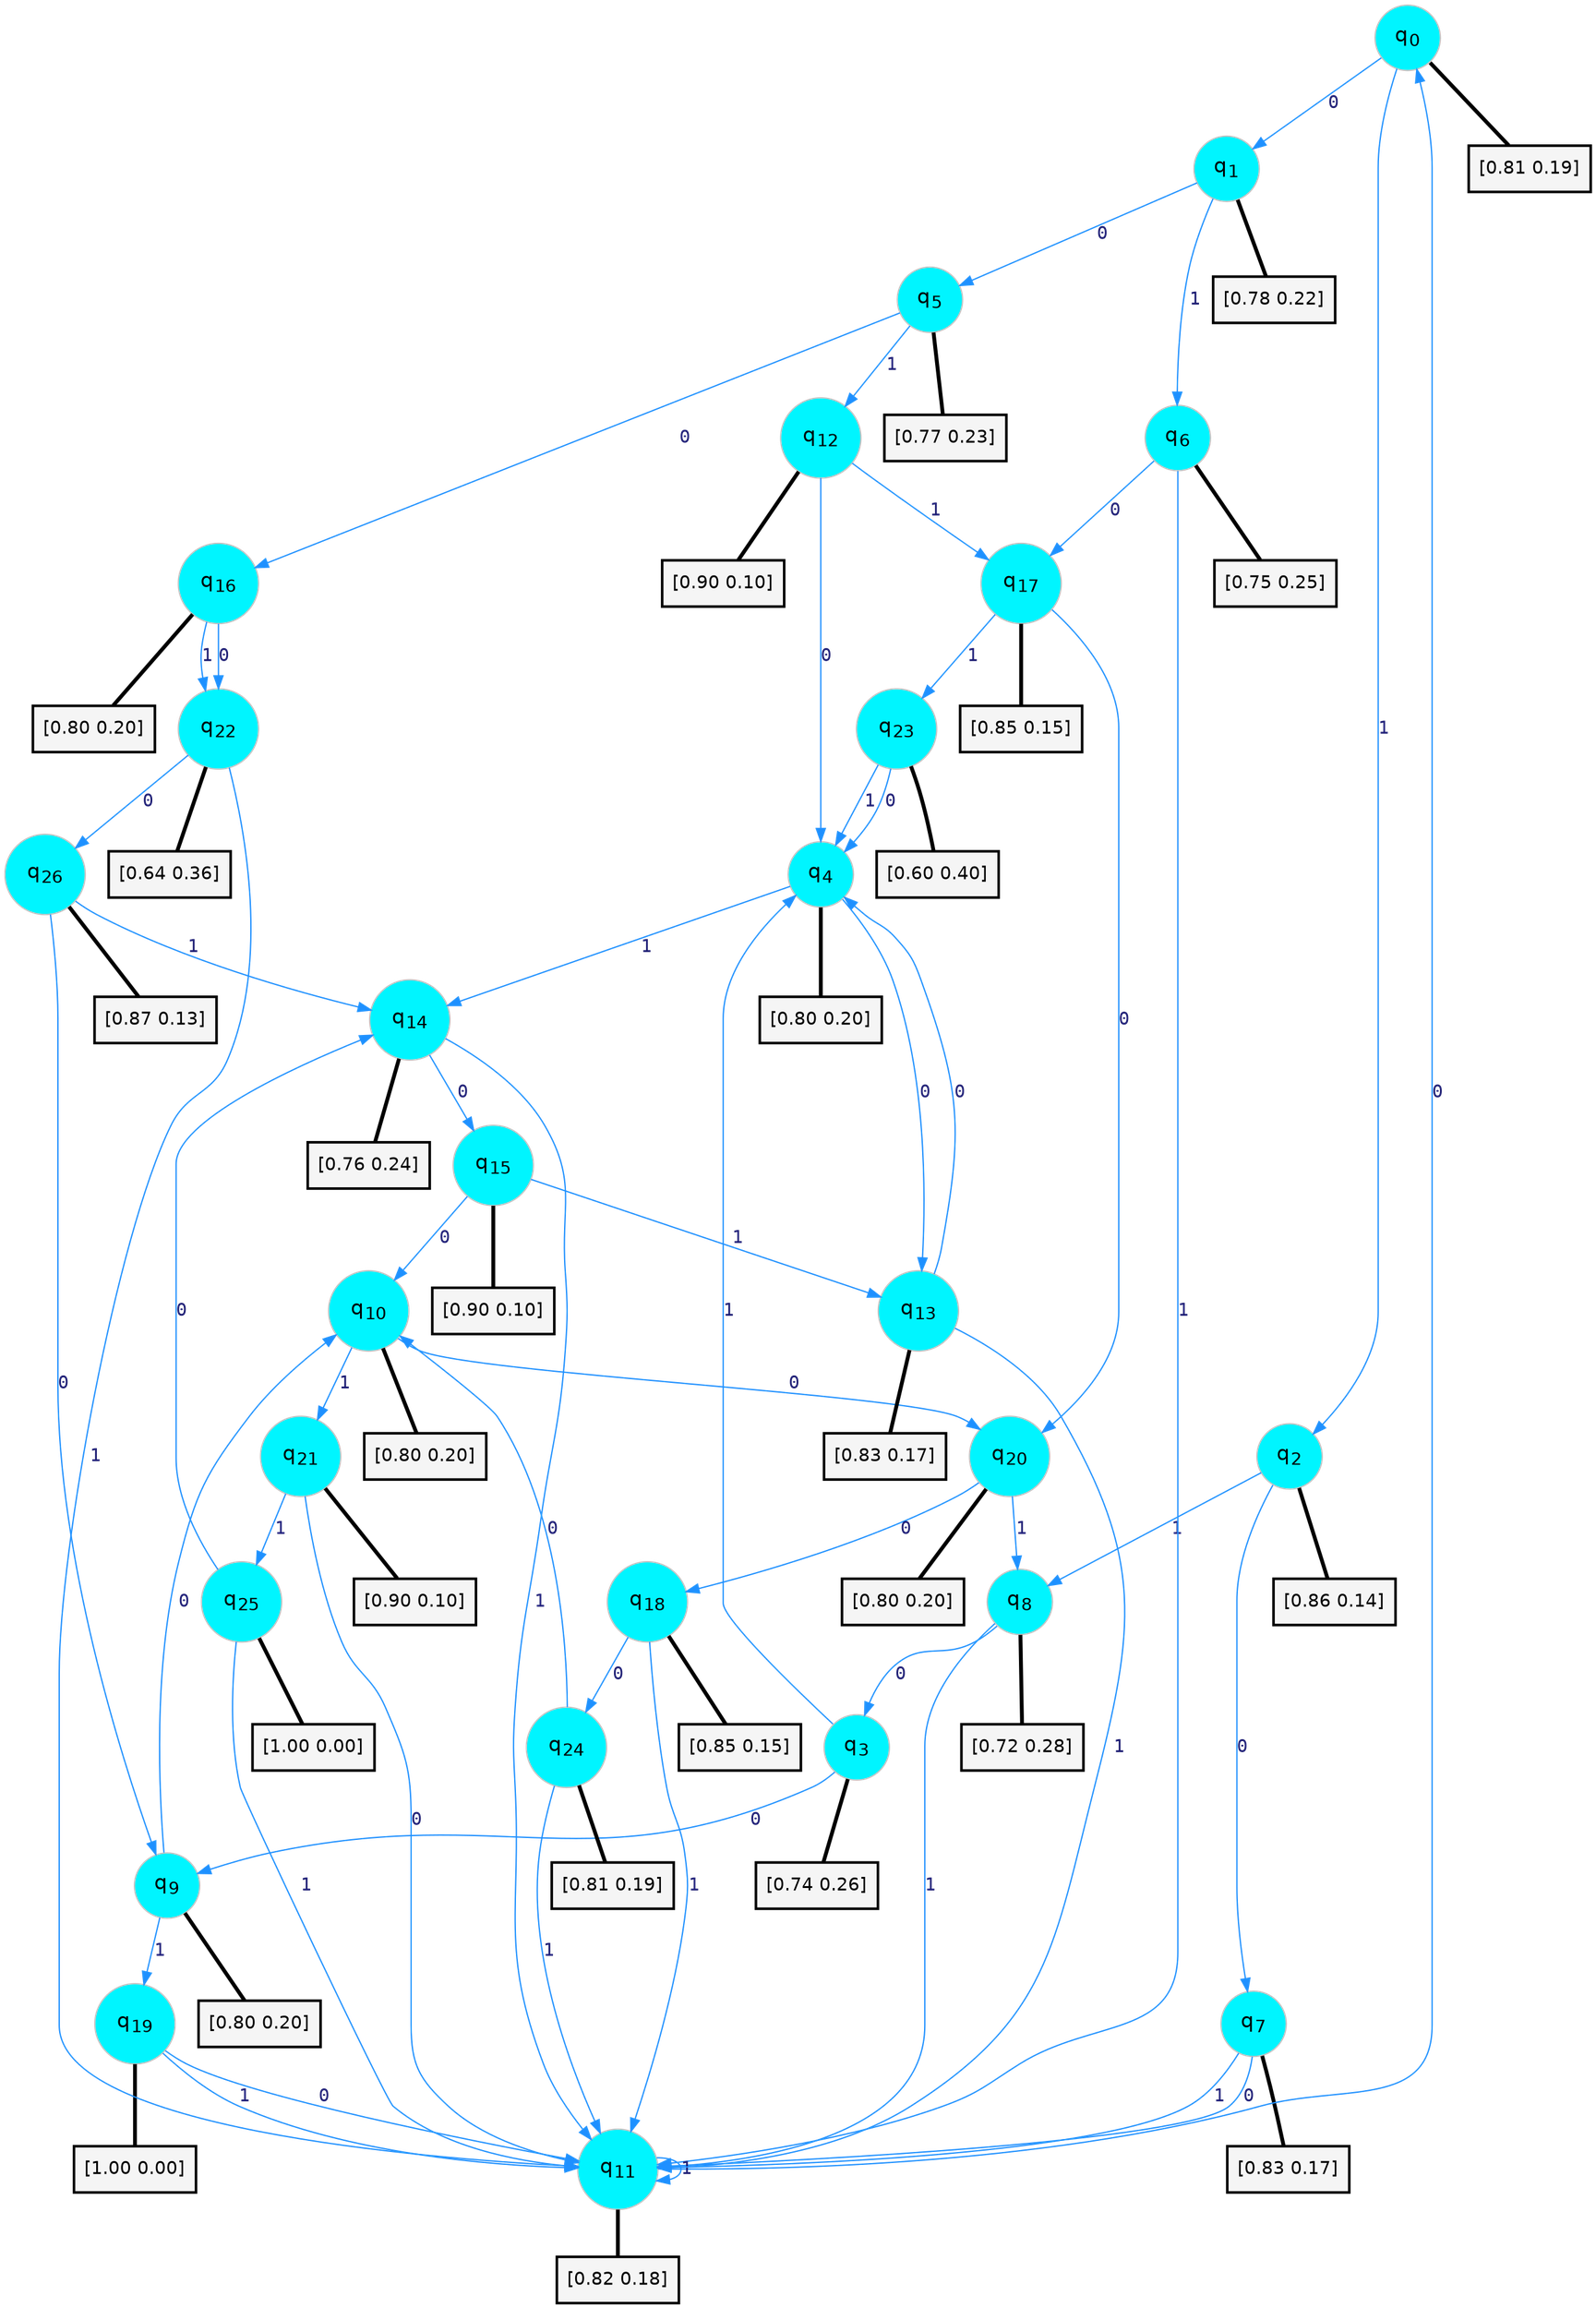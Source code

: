 digraph G {
graph [
bgcolor=transparent, dpi=300, rankdir=TD, size="40,25"];
node [
color=gray, fillcolor=turquoise1, fontcolor=black, fontname=Helvetica, fontsize=16, fontweight=bold, shape=circle, style=filled];
edge [
arrowsize=1, color=dodgerblue1, fontcolor=midnightblue, fontname=courier, fontweight=bold, penwidth=1, style=solid, weight=20];
0[label=<q<SUB>0</SUB>>];
1[label=<q<SUB>1</SUB>>];
2[label=<q<SUB>2</SUB>>];
3[label=<q<SUB>3</SUB>>];
4[label=<q<SUB>4</SUB>>];
5[label=<q<SUB>5</SUB>>];
6[label=<q<SUB>6</SUB>>];
7[label=<q<SUB>7</SUB>>];
8[label=<q<SUB>8</SUB>>];
9[label=<q<SUB>9</SUB>>];
10[label=<q<SUB>10</SUB>>];
11[label=<q<SUB>11</SUB>>];
12[label=<q<SUB>12</SUB>>];
13[label=<q<SUB>13</SUB>>];
14[label=<q<SUB>14</SUB>>];
15[label=<q<SUB>15</SUB>>];
16[label=<q<SUB>16</SUB>>];
17[label=<q<SUB>17</SUB>>];
18[label=<q<SUB>18</SUB>>];
19[label=<q<SUB>19</SUB>>];
20[label=<q<SUB>20</SUB>>];
21[label=<q<SUB>21</SUB>>];
22[label=<q<SUB>22</SUB>>];
23[label=<q<SUB>23</SUB>>];
24[label=<q<SUB>24</SUB>>];
25[label=<q<SUB>25</SUB>>];
26[label=<q<SUB>26</SUB>>];
27[label="[0.81 0.19]", shape=box,fontcolor=black, fontname=Helvetica, fontsize=14, penwidth=2, fillcolor=whitesmoke,color=black];
28[label="[0.78 0.22]", shape=box,fontcolor=black, fontname=Helvetica, fontsize=14, penwidth=2, fillcolor=whitesmoke,color=black];
29[label="[0.86 0.14]", shape=box,fontcolor=black, fontname=Helvetica, fontsize=14, penwidth=2, fillcolor=whitesmoke,color=black];
30[label="[0.74 0.26]", shape=box,fontcolor=black, fontname=Helvetica, fontsize=14, penwidth=2, fillcolor=whitesmoke,color=black];
31[label="[0.80 0.20]", shape=box,fontcolor=black, fontname=Helvetica, fontsize=14, penwidth=2, fillcolor=whitesmoke,color=black];
32[label="[0.77 0.23]", shape=box,fontcolor=black, fontname=Helvetica, fontsize=14, penwidth=2, fillcolor=whitesmoke,color=black];
33[label="[0.75 0.25]", shape=box,fontcolor=black, fontname=Helvetica, fontsize=14, penwidth=2, fillcolor=whitesmoke,color=black];
34[label="[0.83 0.17]", shape=box,fontcolor=black, fontname=Helvetica, fontsize=14, penwidth=2, fillcolor=whitesmoke,color=black];
35[label="[0.72 0.28]", shape=box,fontcolor=black, fontname=Helvetica, fontsize=14, penwidth=2, fillcolor=whitesmoke,color=black];
36[label="[0.80 0.20]", shape=box,fontcolor=black, fontname=Helvetica, fontsize=14, penwidth=2, fillcolor=whitesmoke,color=black];
37[label="[0.80 0.20]", shape=box,fontcolor=black, fontname=Helvetica, fontsize=14, penwidth=2, fillcolor=whitesmoke,color=black];
38[label="[0.82 0.18]", shape=box,fontcolor=black, fontname=Helvetica, fontsize=14, penwidth=2, fillcolor=whitesmoke,color=black];
39[label="[0.90 0.10]", shape=box,fontcolor=black, fontname=Helvetica, fontsize=14, penwidth=2, fillcolor=whitesmoke,color=black];
40[label="[0.83 0.17]", shape=box,fontcolor=black, fontname=Helvetica, fontsize=14, penwidth=2, fillcolor=whitesmoke,color=black];
41[label="[0.76 0.24]", shape=box,fontcolor=black, fontname=Helvetica, fontsize=14, penwidth=2, fillcolor=whitesmoke,color=black];
42[label="[0.90 0.10]", shape=box,fontcolor=black, fontname=Helvetica, fontsize=14, penwidth=2, fillcolor=whitesmoke,color=black];
43[label="[0.80 0.20]", shape=box,fontcolor=black, fontname=Helvetica, fontsize=14, penwidth=2, fillcolor=whitesmoke,color=black];
44[label="[0.85 0.15]", shape=box,fontcolor=black, fontname=Helvetica, fontsize=14, penwidth=2, fillcolor=whitesmoke,color=black];
45[label="[0.85 0.15]", shape=box,fontcolor=black, fontname=Helvetica, fontsize=14, penwidth=2, fillcolor=whitesmoke,color=black];
46[label="[1.00 0.00]", shape=box,fontcolor=black, fontname=Helvetica, fontsize=14, penwidth=2, fillcolor=whitesmoke,color=black];
47[label="[0.80 0.20]", shape=box,fontcolor=black, fontname=Helvetica, fontsize=14, penwidth=2, fillcolor=whitesmoke,color=black];
48[label="[0.90 0.10]", shape=box,fontcolor=black, fontname=Helvetica, fontsize=14, penwidth=2, fillcolor=whitesmoke,color=black];
49[label="[0.64 0.36]", shape=box,fontcolor=black, fontname=Helvetica, fontsize=14, penwidth=2, fillcolor=whitesmoke,color=black];
50[label="[0.60 0.40]", shape=box,fontcolor=black, fontname=Helvetica, fontsize=14, penwidth=2, fillcolor=whitesmoke,color=black];
51[label="[0.81 0.19]", shape=box,fontcolor=black, fontname=Helvetica, fontsize=14, penwidth=2, fillcolor=whitesmoke,color=black];
52[label="[1.00 0.00]", shape=box,fontcolor=black, fontname=Helvetica, fontsize=14, penwidth=2, fillcolor=whitesmoke,color=black];
53[label="[0.87 0.13]", shape=box,fontcolor=black, fontname=Helvetica, fontsize=14, penwidth=2, fillcolor=whitesmoke,color=black];
0->1 [label=0];
0->2 [label=1];
0->27 [arrowhead=none, penwidth=3,color=black];
1->5 [label=0];
1->6 [label=1];
1->28 [arrowhead=none, penwidth=3,color=black];
2->7 [label=0];
2->8 [label=1];
2->29 [arrowhead=none, penwidth=3,color=black];
3->9 [label=0];
3->4 [label=1];
3->30 [arrowhead=none, penwidth=3,color=black];
4->13 [label=0];
4->14 [label=1];
4->31 [arrowhead=none, penwidth=3,color=black];
5->16 [label=0];
5->12 [label=1];
5->32 [arrowhead=none, penwidth=3,color=black];
6->17 [label=0];
6->11 [label=1];
6->33 [arrowhead=none, penwidth=3,color=black];
7->11 [label=0];
7->11 [label=1];
7->34 [arrowhead=none, penwidth=3,color=black];
8->3 [label=0];
8->11 [label=1];
8->35 [arrowhead=none, penwidth=3,color=black];
9->10 [label=0];
9->19 [label=1];
9->36 [arrowhead=none, penwidth=3,color=black];
10->20 [label=0];
10->21 [label=1];
10->37 [arrowhead=none, penwidth=3,color=black];
11->0 [label=0];
11->11 [label=1];
11->38 [arrowhead=none, penwidth=3,color=black];
12->4 [label=0];
12->17 [label=1];
12->39 [arrowhead=none, penwidth=3,color=black];
13->4 [label=0];
13->11 [label=1];
13->40 [arrowhead=none, penwidth=3,color=black];
14->15 [label=0];
14->11 [label=1];
14->41 [arrowhead=none, penwidth=3,color=black];
15->10 [label=0];
15->13 [label=1];
15->42 [arrowhead=none, penwidth=3,color=black];
16->22 [label=0];
16->22 [label=1];
16->43 [arrowhead=none, penwidth=3,color=black];
17->20 [label=0];
17->23 [label=1];
17->44 [arrowhead=none, penwidth=3,color=black];
18->24 [label=0];
18->11 [label=1];
18->45 [arrowhead=none, penwidth=3,color=black];
19->11 [label=0];
19->11 [label=1];
19->46 [arrowhead=none, penwidth=3,color=black];
20->18 [label=0];
20->8 [label=1];
20->47 [arrowhead=none, penwidth=3,color=black];
21->11 [label=0];
21->25 [label=1];
21->48 [arrowhead=none, penwidth=3,color=black];
22->26 [label=0];
22->11 [label=1];
22->49 [arrowhead=none, penwidth=3,color=black];
23->4 [label=0];
23->4 [label=1];
23->50 [arrowhead=none, penwidth=3,color=black];
24->10 [label=0];
24->11 [label=1];
24->51 [arrowhead=none, penwidth=3,color=black];
25->14 [label=0];
25->11 [label=1];
25->52 [arrowhead=none, penwidth=3,color=black];
26->9 [label=0];
26->14 [label=1];
26->53 [arrowhead=none, penwidth=3,color=black];
}
